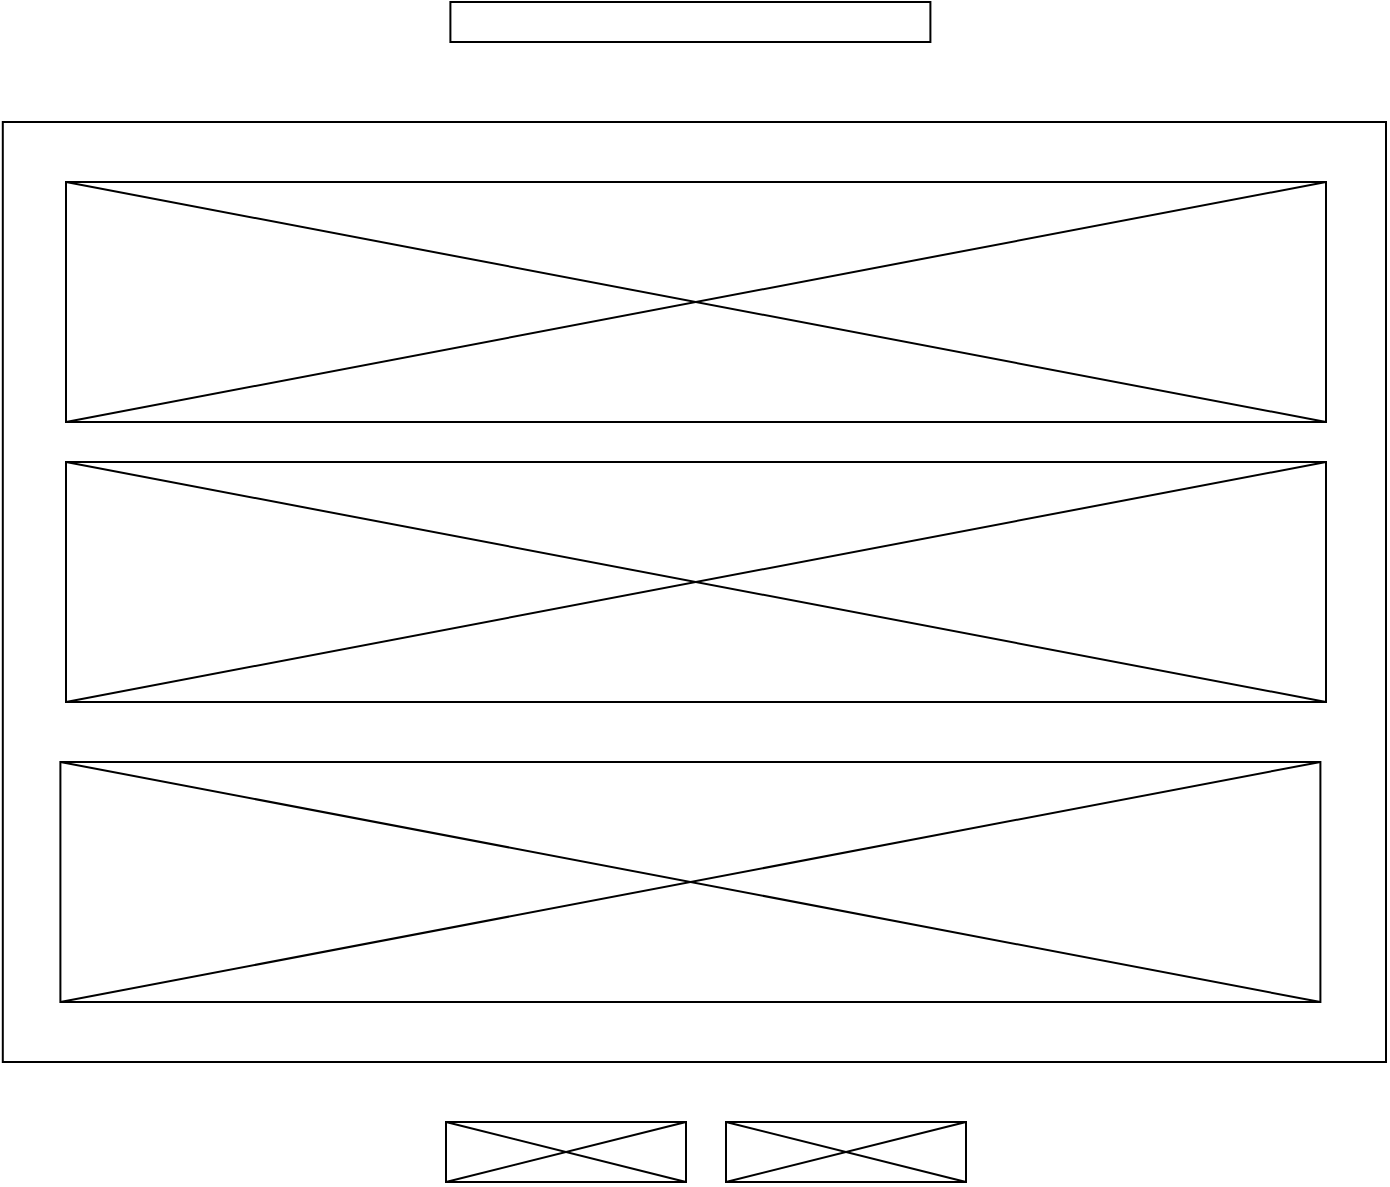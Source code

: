 <mxfile version="22.1.4" type="device">
  <diagram name="Page-1" id="mUyAikBEkfKeO0XjISf7">
    <mxGraphModel dx="1106" dy="623" grid="1" gridSize="10" guides="1" tooltips="1" connect="1" arrows="1" fold="1" page="1" pageScale="1" pageWidth="850" pageHeight="1100" math="0" shadow="0">
      <root>
        <mxCell id="0" />
        <mxCell id="1" parent="0" />
        <mxCell id="pX75qmdunGjkr3cWxaQX-4" value="" style="rounded=0;whiteSpace=wrap;html=1;" parent="1" vertex="1">
          <mxGeometry x="302.2" y="50" width="240" height="20" as="geometry" />
        </mxCell>
        <mxCell id="pX75qmdunGjkr3cWxaQX-6" value="" style="rounded=0;whiteSpace=wrap;html=1;" parent="1" vertex="1">
          <mxGeometry x="78.4" y="110" width="691.6" height="470" as="geometry" />
        </mxCell>
        <mxCell id="pX75qmdunGjkr3cWxaQX-7" value="" style="rounded=0;whiteSpace=wrap;html=1;" parent="1" vertex="1">
          <mxGeometry x="110" y="140" width="630" height="120" as="geometry" />
        </mxCell>
        <mxCell id="pX75qmdunGjkr3cWxaQX-8" value="" style="rounded=0;whiteSpace=wrap;html=1;" parent="1" vertex="1">
          <mxGeometry x="300" y="610" width="120" height="30" as="geometry" />
        </mxCell>
        <mxCell id="aN2ZkbTrK_hDq3GUXkvv-1" value="" style="rounded=0;whiteSpace=wrap;html=1;" parent="1" vertex="1">
          <mxGeometry x="110" y="280" width="630" height="120" as="geometry" />
        </mxCell>
        <mxCell id="aN2ZkbTrK_hDq3GUXkvv-2" value="" style="rounded=0;whiteSpace=wrap;html=1;" parent="1" vertex="1">
          <mxGeometry x="107.2" y="430" width="630" height="120" as="geometry" />
        </mxCell>
        <mxCell id="aN2ZkbTrK_hDq3GUXkvv-3" value="" style="endArrow=none;html=1;rounded=0;exitX=0;exitY=1;exitDx=0;exitDy=0;entryX=1;entryY=0;entryDx=0;entryDy=0;" parent="1" source="aN2ZkbTrK_hDq3GUXkvv-2" target="aN2ZkbTrK_hDq3GUXkvv-2" edge="1">
          <mxGeometry width="50" height="50" relative="1" as="geometry">
            <mxPoint x="400" y="440" as="sourcePoint" />
            <mxPoint x="450" y="390" as="targetPoint" />
          </mxGeometry>
        </mxCell>
        <mxCell id="aN2ZkbTrK_hDq3GUXkvv-4" value="" style="endArrow=none;html=1;rounded=0;exitX=1;exitY=1;exitDx=0;exitDy=0;entryX=0;entryY=0;entryDx=0;entryDy=0;" parent="1" source="aN2ZkbTrK_hDq3GUXkvv-2" target="aN2ZkbTrK_hDq3GUXkvv-2" edge="1">
          <mxGeometry width="50" height="50" relative="1" as="geometry">
            <mxPoint x="400" y="440" as="sourcePoint" />
            <mxPoint x="450" y="390" as="targetPoint" />
          </mxGeometry>
        </mxCell>
        <mxCell id="aN2ZkbTrK_hDq3GUXkvv-5" value="" style="endArrow=none;html=1;rounded=0;entryX=1;entryY=0;entryDx=0;entryDy=0;exitX=0;exitY=1;exitDx=0;exitDy=0;" parent="1" source="aN2ZkbTrK_hDq3GUXkvv-1" target="aN2ZkbTrK_hDq3GUXkvv-1" edge="1">
          <mxGeometry width="50" height="50" relative="1" as="geometry">
            <mxPoint x="400" y="440" as="sourcePoint" />
            <mxPoint x="450" y="390" as="targetPoint" />
          </mxGeometry>
        </mxCell>
        <mxCell id="aN2ZkbTrK_hDq3GUXkvv-6" value="" style="endArrow=none;html=1;rounded=0;entryX=0;entryY=0;entryDx=0;entryDy=0;exitX=1;exitY=1;exitDx=0;exitDy=0;" parent="1" source="aN2ZkbTrK_hDq3GUXkvv-1" target="aN2ZkbTrK_hDq3GUXkvv-1" edge="1">
          <mxGeometry width="50" height="50" relative="1" as="geometry">
            <mxPoint x="400" y="440" as="sourcePoint" />
            <mxPoint x="450" y="390" as="targetPoint" />
          </mxGeometry>
        </mxCell>
        <mxCell id="aN2ZkbTrK_hDq3GUXkvv-7" value="" style="endArrow=none;html=1;rounded=0;entryX=1;entryY=0;entryDx=0;entryDy=0;exitX=0;exitY=1;exitDx=0;exitDy=0;" parent="1" source="pX75qmdunGjkr3cWxaQX-7" target="pX75qmdunGjkr3cWxaQX-7" edge="1">
          <mxGeometry width="50" height="50" relative="1" as="geometry">
            <mxPoint x="400" y="440" as="sourcePoint" />
            <mxPoint x="450" y="390" as="targetPoint" />
          </mxGeometry>
        </mxCell>
        <mxCell id="aN2ZkbTrK_hDq3GUXkvv-8" value="" style="endArrow=none;html=1;rounded=0;entryX=0;entryY=0;entryDx=0;entryDy=0;exitX=1;exitY=1;exitDx=0;exitDy=0;" parent="1" source="pX75qmdunGjkr3cWxaQX-7" target="pX75qmdunGjkr3cWxaQX-7" edge="1">
          <mxGeometry width="50" height="50" relative="1" as="geometry">
            <mxPoint x="400" y="440" as="sourcePoint" />
            <mxPoint x="450" y="390" as="targetPoint" />
          </mxGeometry>
        </mxCell>
        <mxCell id="aN2ZkbTrK_hDq3GUXkvv-9" value="" style="endArrow=none;html=1;rounded=0;entryX=1;entryY=1;entryDx=0;entryDy=0;exitX=0;exitY=0;exitDx=0;exitDy=0;" parent="1" source="pX75qmdunGjkr3cWxaQX-8" target="pX75qmdunGjkr3cWxaQX-8" edge="1">
          <mxGeometry width="50" height="50" relative="1" as="geometry">
            <mxPoint x="335" y="400" as="sourcePoint" />
            <mxPoint x="385" y="350" as="targetPoint" />
          </mxGeometry>
        </mxCell>
        <mxCell id="aN2ZkbTrK_hDq3GUXkvv-10" value="" style="endArrow=none;html=1;rounded=0;entryX=1;entryY=0;entryDx=0;entryDy=0;exitX=0;exitY=1;exitDx=0;exitDy=0;" parent="1" source="pX75qmdunGjkr3cWxaQX-8" target="pX75qmdunGjkr3cWxaQX-8" edge="1">
          <mxGeometry width="50" height="50" relative="1" as="geometry">
            <mxPoint x="335" y="400" as="sourcePoint" />
            <mxPoint x="385" y="350" as="targetPoint" />
          </mxGeometry>
        </mxCell>
        <mxCell id="T2-AEwLJFe9TFyVj6yZE-1" value="" style="rounded=0;whiteSpace=wrap;html=1;" vertex="1" parent="1">
          <mxGeometry x="440" y="610" width="120" height="30" as="geometry" />
        </mxCell>
        <mxCell id="T2-AEwLJFe9TFyVj6yZE-2" value="" style="endArrow=none;html=1;rounded=0;entryX=1;entryY=1;entryDx=0;entryDy=0;exitX=0;exitY=0;exitDx=0;exitDy=0;" edge="1" parent="1" source="T2-AEwLJFe9TFyVj6yZE-1" target="T2-AEwLJFe9TFyVj6yZE-1">
          <mxGeometry width="50" height="50" relative="1" as="geometry">
            <mxPoint x="475" y="400" as="sourcePoint" />
            <mxPoint x="525" y="350" as="targetPoint" />
          </mxGeometry>
        </mxCell>
        <mxCell id="T2-AEwLJFe9TFyVj6yZE-3" value="" style="endArrow=none;html=1;rounded=0;entryX=1;entryY=0;entryDx=0;entryDy=0;exitX=0;exitY=1;exitDx=0;exitDy=0;" edge="1" parent="1" source="T2-AEwLJFe9TFyVj6yZE-1" target="T2-AEwLJFe9TFyVj6yZE-1">
          <mxGeometry width="50" height="50" relative="1" as="geometry">
            <mxPoint x="475" y="400" as="sourcePoint" />
            <mxPoint x="525" y="350" as="targetPoint" />
          </mxGeometry>
        </mxCell>
      </root>
    </mxGraphModel>
  </diagram>
</mxfile>
